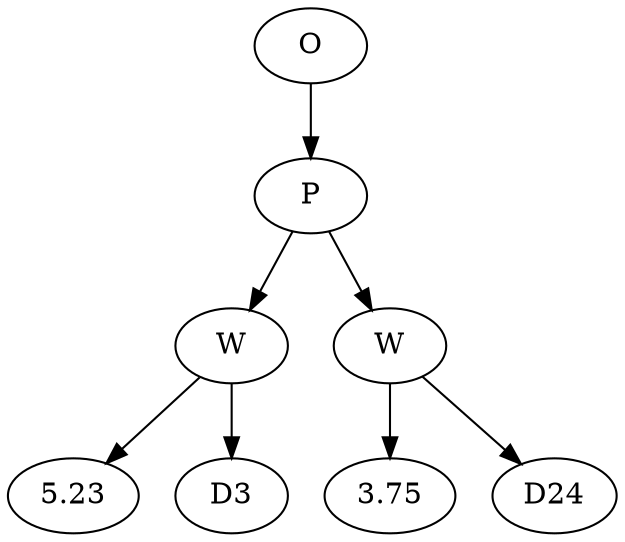 // Tree
digraph {
	1163653 [label=O]
	1163654 [label=P]
	1163653 -> 1163654
	1163655 [label=W]
	1163654 -> 1163655
	1163656 [label=5.23]
	1163655 -> 1163656
	1163657 [label=D3]
	1163655 -> 1163657
	1163658 [label=W]
	1163654 -> 1163658
	1163659 [label=3.75]
	1163658 -> 1163659
	1163660 [label=D24]
	1163658 -> 1163660
}
